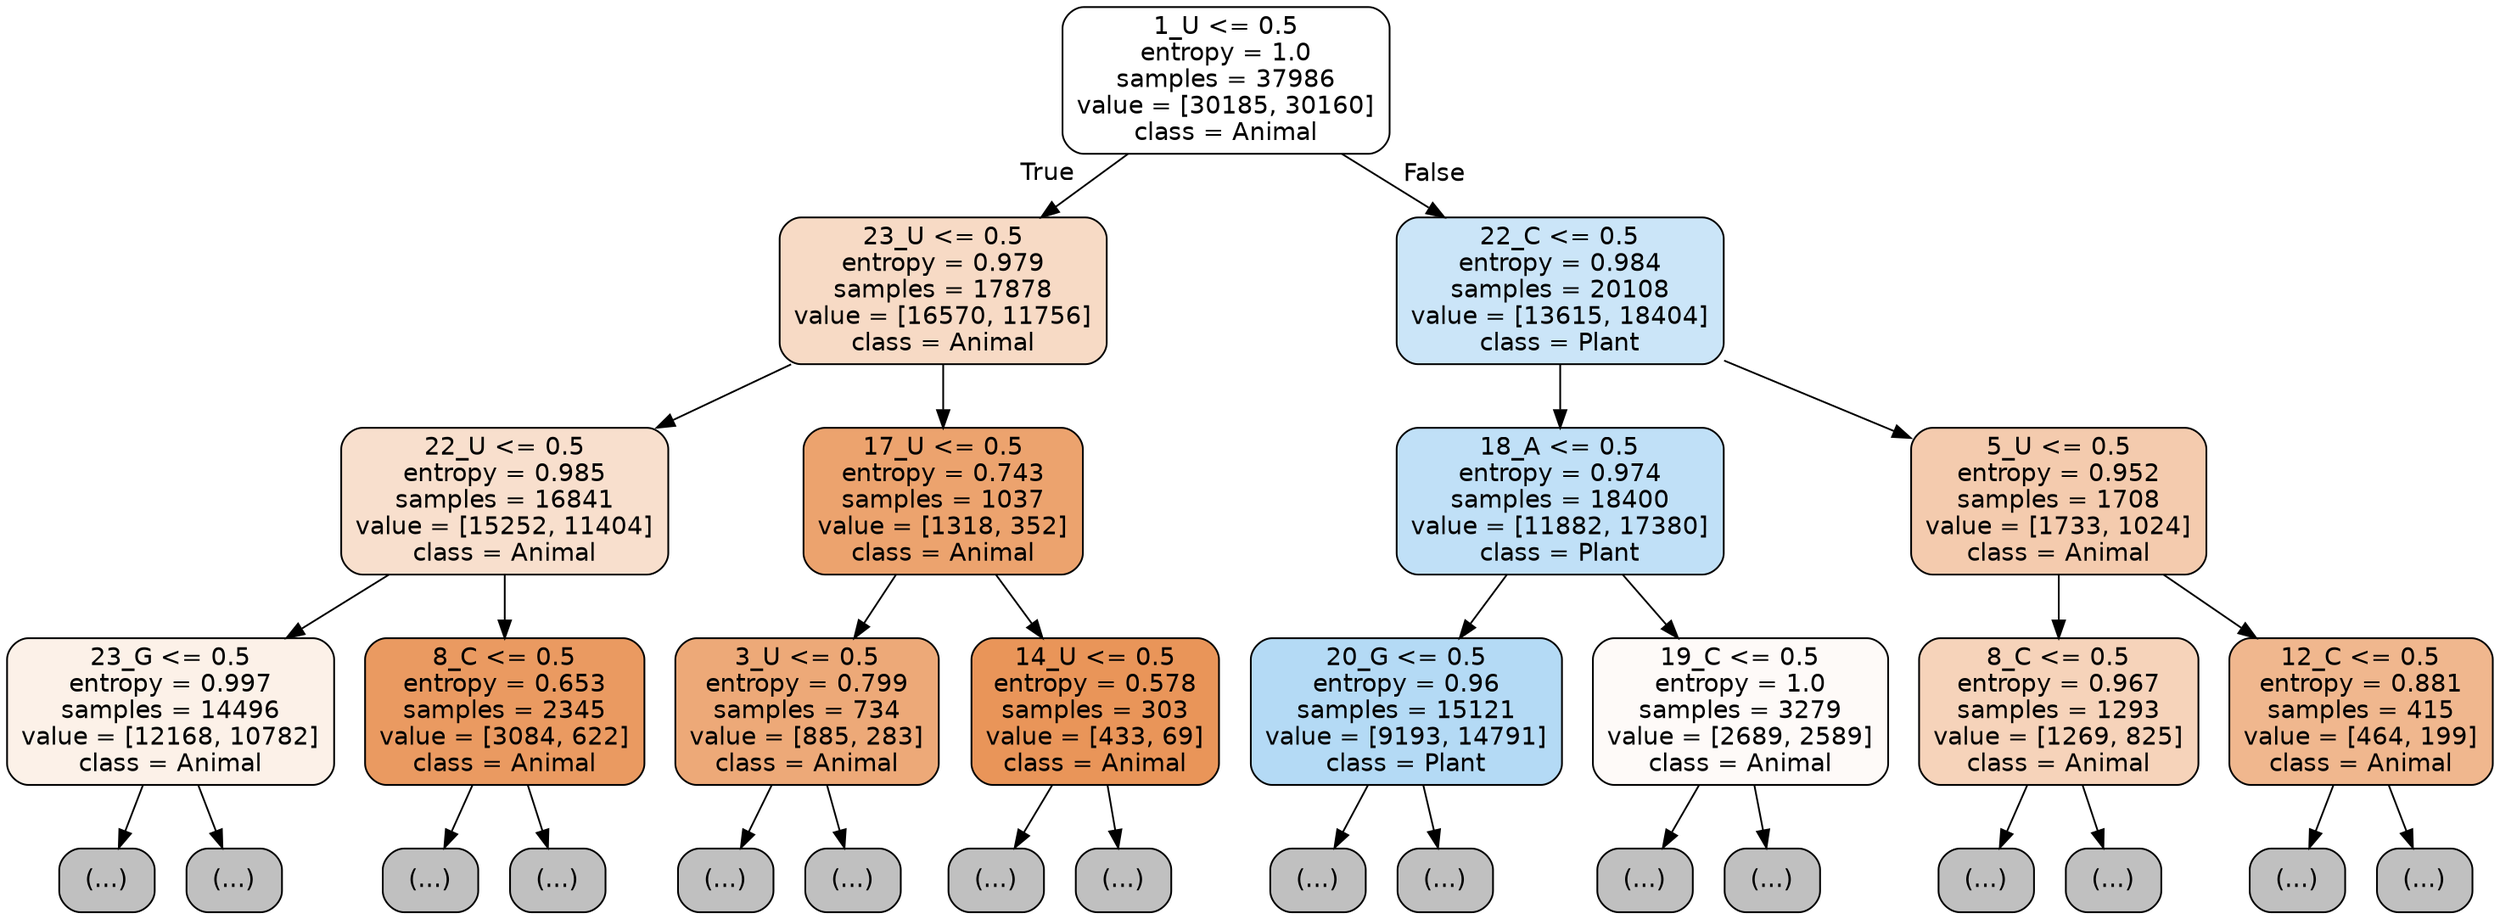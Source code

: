 digraph Tree {
node [shape=box, style="filled, rounded", color="black", fontname="helvetica"] ;
edge [fontname="helvetica"] ;
0 [label="1_U <= 0.5\nentropy = 1.0\nsamples = 37986\nvalue = [30185, 30160]\nclass = Animal", fillcolor="#ffffff"] ;
1 [label="23_U <= 0.5\nentropy = 0.979\nsamples = 17878\nvalue = [16570, 11756]\nclass = Animal", fillcolor="#f7dac5"] ;
0 -> 1 [labeldistance=2.5, labelangle=45, headlabel="True"] ;
2 [label="22_U <= 0.5\nentropy = 0.985\nsamples = 16841\nvalue = [15252, 11404]\nclass = Animal", fillcolor="#f8dfcd"] ;
1 -> 2 ;
3 [label="23_G <= 0.5\nentropy = 0.997\nsamples = 14496\nvalue = [12168, 10782]\nclass = Animal", fillcolor="#fcf1e8"] ;
2 -> 3 ;
4 [label="(...)", fillcolor="#C0C0C0"] ;
3 -> 4 ;
7853 [label="(...)", fillcolor="#C0C0C0"] ;
3 -> 7853 ;
8162 [label="8_C <= 0.5\nentropy = 0.653\nsamples = 2345\nvalue = [3084, 622]\nclass = Animal", fillcolor="#ea9a61"] ;
2 -> 8162 ;
8163 [label="(...)", fillcolor="#C0C0C0"] ;
8162 -> 8163 ;
8890 [label="(...)", fillcolor="#C0C0C0"] ;
8162 -> 8890 ;
9057 [label="17_U <= 0.5\nentropy = 0.743\nsamples = 1037\nvalue = [1318, 352]\nclass = Animal", fillcolor="#eca36e"] ;
1 -> 9057 ;
9058 [label="3_U <= 0.5\nentropy = 0.799\nsamples = 734\nvalue = [885, 283]\nclass = Animal", fillcolor="#eda978"] ;
9057 -> 9058 ;
9059 [label="(...)", fillcolor="#C0C0C0"] ;
9058 -> 9059 ;
9330 [label="(...)", fillcolor="#C0C0C0"] ;
9058 -> 9330 ;
9405 [label="14_U <= 0.5\nentropy = 0.578\nsamples = 303\nvalue = [433, 69]\nclass = Animal", fillcolor="#e99559"] ;
9057 -> 9405 ;
9406 [label="(...)", fillcolor="#C0C0C0"] ;
9405 -> 9406 ;
9487 [label="(...)", fillcolor="#C0C0C0"] ;
9405 -> 9487 ;
9516 [label="22_C <= 0.5\nentropy = 0.984\nsamples = 20108\nvalue = [13615, 18404]\nclass = Plant", fillcolor="#cbe5f8"] ;
0 -> 9516 [labeldistance=2.5, labelangle=-45, headlabel="False"] ;
9517 [label="18_A <= 0.5\nentropy = 0.974\nsamples = 18400\nvalue = [11882, 17380]\nclass = Plant", fillcolor="#c0e0f7"] ;
9516 -> 9517 ;
9518 [label="20_G <= 0.5\nentropy = 0.96\nsamples = 15121\nvalue = [9193, 14791]\nclass = Plant", fillcolor="#b4daf5"] ;
9517 -> 9518 ;
9519 [label="(...)", fillcolor="#C0C0C0"] ;
9518 -> 9519 ;
13446 [label="(...)", fillcolor="#C0C0C0"] ;
9518 -> 13446 ;
14693 [label="19_C <= 0.5\nentropy = 1.0\nsamples = 3279\nvalue = [2689, 2589]\nclass = Animal", fillcolor="#fefaf8"] ;
9517 -> 14693 ;
14694 [label="(...)", fillcolor="#C0C0C0"] ;
14693 -> 14694 ;
15769 [label="(...)", fillcolor="#C0C0C0"] ;
14693 -> 15769 ;
16128 [label="5_U <= 0.5\nentropy = 0.952\nsamples = 1708\nvalue = [1733, 1024]\nclass = Animal", fillcolor="#f4cbae"] ;
9516 -> 16128 ;
16129 [label="8_C <= 0.5\nentropy = 0.967\nsamples = 1293\nvalue = [1269, 825]\nclass = Animal", fillcolor="#f6d3ba"] ;
16128 -> 16129 ;
16130 [label="(...)", fillcolor="#C0C0C0"] ;
16129 -> 16130 ;
16611 [label="(...)", fillcolor="#C0C0C0"] ;
16129 -> 16611 ;
16774 [label="12_C <= 0.5\nentropy = 0.881\nsamples = 415\nvalue = [464, 199]\nclass = Animal", fillcolor="#f0b78e"] ;
16128 -> 16774 ;
16775 [label="(...)", fillcolor="#C0C0C0"] ;
16774 -> 16775 ;
16936 [label="(...)", fillcolor="#C0C0C0"] ;
16774 -> 16936 ;
}